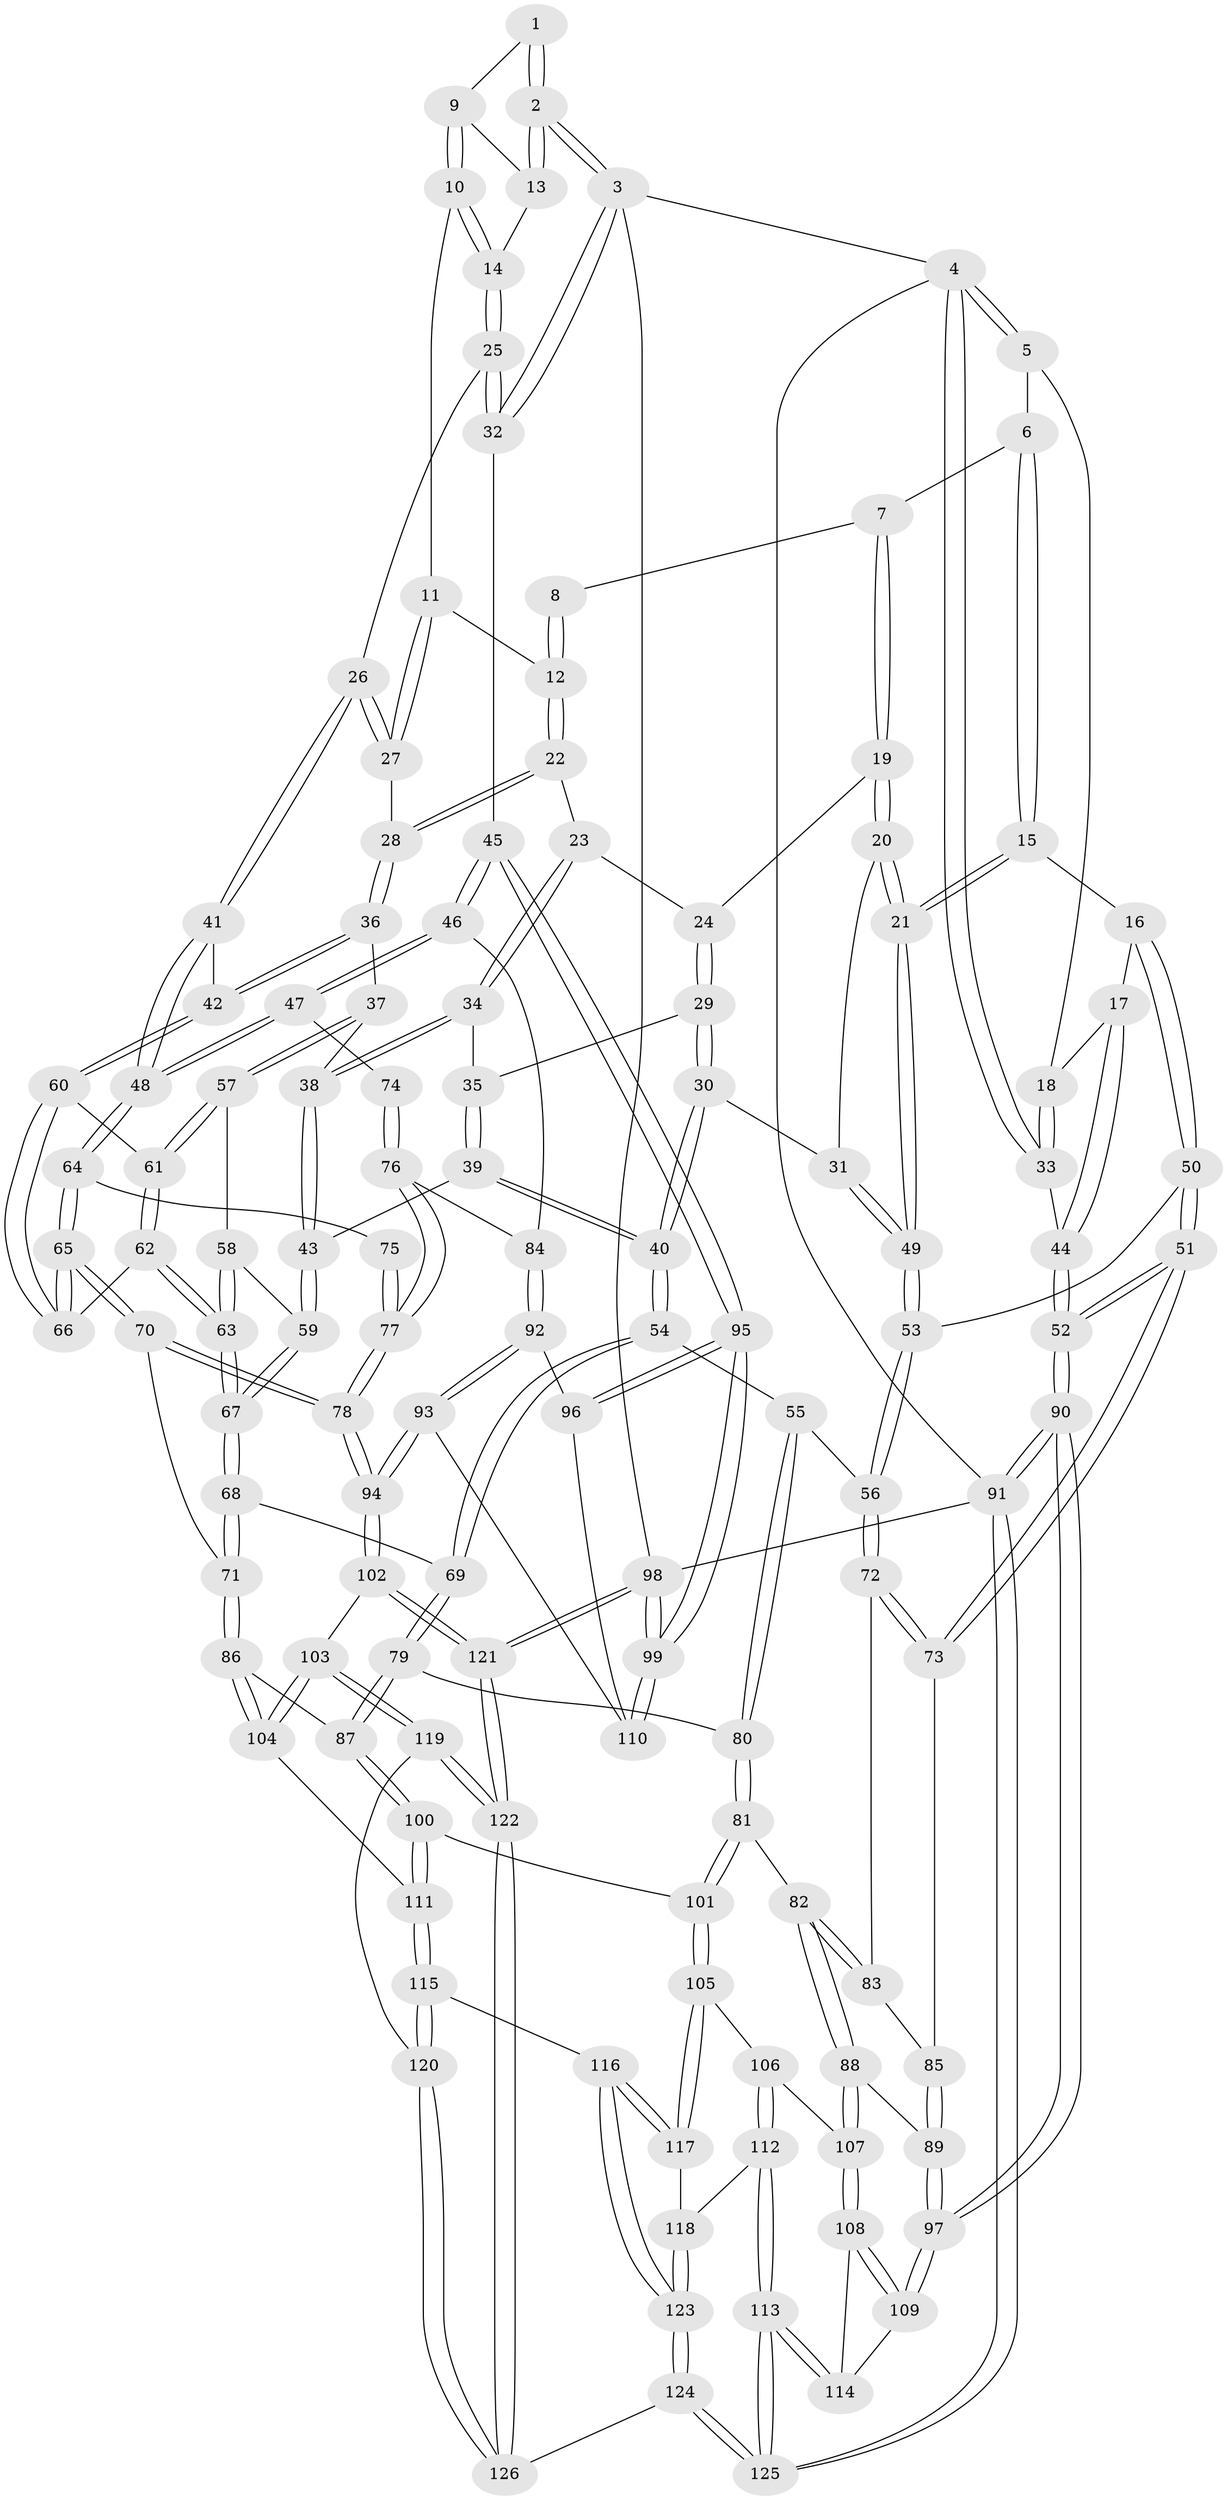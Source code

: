 // Generated by graph-tools (version 1.1) at 2025/11/02/27/25 16:11:56]
// undirected, 126 vertices, 312 edges
graph export_dot {
graph [start="1"]
  node [color=gray90,style=filled];
  1 [pos="+0.8150938509522235+0"];
  2 [pos="+1+0"];
  3 [pos="+1+0"];
  4 [pos="+0+0"];
  5 [pos="+0.1395512027822052+0"];
  6 [pos="+0.2630515210351459+0"];
  7 [pos="+0.2837668223964787+0"];
  8 [pos="+0.5822963623665894+0"];
  9 [pos="+0.8161521824235571+0"];
  10 [pos="+0.8071837633007356+0.0274231785779992"];
  11 [pos="+0.7750741886991952+0.07985664876846363"];
  12 [pos="+0.6098529399907434+0.07445706240979902"];
  13 [pos="+0.9345042636000149+0.07549897117305579"];
  14 [pos="+0.9197736253787371+0.14519133709925236"];
  15 [pos="+0.14773678306233173+0.21887872813794773"];
  16 [pos="+0.10851627757769668+0.21465136237830704"];
  17 [pos="+0.0937353729170137+0.2055728423957971"];
  18 [pos="+0.0412508429512437+0.1677533690409926"];
  19 [pos="+0.3583849322957937+0.05264428567788305"];
  20 [pos="+0.3174536854846613+0.15948245962524232"];
  21 [pos="+0.18007976485203922+0.2501077691049103"];
  22 [pos="+0.6090293175529686+0.07825846146388106"];
  23 [pos="+0.5444947836986296+0.15859100410683455"];
  24 [pos="+0.412557070758291+0.10365273121757711"];
  25 [pos="+0.935918603898666+0.1813545507488555"];
  26 [pos="+0.8979441222662495+0.20320055023232836"];
  27 [pos="+0.761647391941916+0.16029964260981797"];
  28 [pos="+0.7256808871842813+0.19183931583447714"];
  29 [pos="+0.42121283125498327+0.22010766174462232"];
  30 [pos="+0.3866438915202778+0.2700884112380429"];
  31 [pos="+0.34839983287945936+0.2549762867118171"];
  32 [pos="+1+0.2304106634857122"];
  33 [pos="+0+0.18350082949860055"];
  34 [pos="+0.5506285779918849+0.19260663965299288"];
  35 [pos="+0.4661359472152614+0.22974150028496035"];
  36 [pos="+0.7138132995301247+0.22483617314633433"];
  37 [pos="+0.6077813543809532+0.25000349645793646"];
  38 [pos="+0.5602460385997391+0.21034830678218386"];
  39 [pos="+0.45964239309422683+0.31393734686689645"];
  40 [pos="+0.41179124175377835+0.31435189769079397"];
  41 [pos="+0.8557407212938688+0.28461139275453157"];
  42 [pos="+0.7352260483484472+0.26037728426912937"];
  43 [pos="+0.4736813269232461+0.3177894096445253"];
  44 [pos="+0+0.38272332922458574"];
  45 [pos="+1+0.36643429233989544"];
  46 [pos="+1+0.3754202332193011"];
  47 [pos="+1+0.39448341319632635"];
  48 [pos="+0.8664483421935324+0.34581061315123357"];
  49 [pos="+0.2118484182781205+0.33875100804751784"];
  50 [pos="+0+0.38635580122918284"];
  51 [pos="+0+0.45214579712450864"];
  52 [pos="+0+0.4521528238594906"];
  53 [pos="+0.2116866495201147+0.3603874437095848"];
  54 [pos="+0.3460449422093453+0.42698205004630585"];
  55 [pos="+0.32846554694625024+0.4268537337950512"];
  56 [pos="+0.23629627055713315+0.40927015173725406"];
  57 [pos="+0.6051425577066433+0.2829307058622674"];
  58 [pos="+0.5984206443881198+0.2895663811453625"];
  59 [pos="+0.5022555616295665+0.3486100185426116"];
  60 [pos="+0.7290042574600447+0.33559983105192065"];
  61 [pos="+0.6297521417036402+0.3271732802893563"];
  62 [pos="+0.6304703542431025+0.3916225764688494"];
  63 [pos="+0.5345030431823049+0.463454270645307"];
  64 [pos="+0.7876343532820544+0.4256226212967121"];
  65 [pos="+0.7680779342319042+0.4293949671877548"];
  66 [pos="+0.7522848185759392+0.4123049689162489"];
  67 [pos="+0.5342269200487906+0.46371846685785145"];
  68 [pos="+0.5273304354775165+0.4857480317375117"];
  69 [pos="+0.4696570694288612+0.5090734323776372"];
  70 [pos="+0.710808129754852+0.5460160058914763"];
  71 [pos="+0.6467954068365401+0.5578812612266703"];
  72 [pos="+0.2262928404198423+0.4289830328272016"];
  73 [pos="+0+0.5043584630679121"];
  74 [pos="+0.9468450745114905+0.46549623336251345"];
  75 [pos="+0.8557561081832118+0.4705931066921332"];
  76 [pos="+0.9200100199752793+0.5811571918316613"];
  77 [pos="+0.8764588795517507+0.5852484583509941"];
  78 [pos="+0.8037596140050975+0.6344692759042483"];
  79 [pos="+0.45076610439168147+0.5590397034302198"];
  80 [pos="+0.31620366213107226+0.5589353689566301"];
  81 [pos="+0.2706746097821768+0.6059705090090226"];
  82 [pos="+0.2124300582706576+0.581391759109393"];
  83 [pos="+0.2022408791547831+0.5251897550299157"];
  84 [pos="+0.9215420659320176+0.5818212411685528"];
  85 [pos="+0.012001435072087268+0.5364935143271168"];
  86 [pos="+0.6039227182318838+0.7012675115997"];
  87 [pos="+0.4303005429491633+0.6587012282028023"];
  88 [pos="+0.13792216083602296+0.6699341205033312"];
  89 [pos="+0.11370563655192595+0.6659580455217232"];
  90 [pos="+0+0.8788089854088468"];
  91 [pos="+0+1"];
  92 [pos="+1+0.6382824086199123"];
  93 [pos="+0.8593975241459182+0.7583106116828754"];
  94 [pos="+0.8104975578506742+0.7522363863308021"];
  95 [pos="+1+0.6396178629652035"];
  96 [pos="+1+0.6416113213000306"];
  97 [pos="+0+0.8368494192651568"];
  98 [pos="+1+1"];
  99 [pos="+1+1"];
  100 [pos="+0.3869513627942184+0.7037664611185902"];
  101 [pos="+0.37301631119629275+0.7106909093410834"];
  102 [pos="+0.7912033150824229+0.7696430228100954"];
  103 [pos="+0.7260770970648995+0.7987320856448327"];
  104 [pos="+0.6123250579121234+0.7196312650484286"];
  105 [pos="+0.36763182610100703+0.7187730586592771"];
  106 [pos="+0.21093117416726936+0.7387732311731436"];
  107 [pos="+0.16592859187226852+0.7206039436920935"];
  108 [pos="+0.15085676982331758+0.7519917754774106"];
  109 [pos="+0+0.8372111793848942"];
  110 [pos="+0.9150135332691024+0.791648589345177"];
  111 [pos="+0.5242834965681432+0.8123823431040995"];
  112 [pos="+0.234616272862561+0.8841496477006994"];
  113 [pos="+0.1894696938319878+0.9100420103709446"];
  114 [pos="+0.1343634027544772+0.8600923104797092"];
  115 [pos="+0.524898183554126+0.8778557478879849"];
  116 [pos="+0.40931039751865095+0.8954879032982366"];
  117 [pos="+0.3637954213594483+0.7512677629263941"];
  118 [pos="+0.23676261370323762+0.88387342528591"];
  119 [pos="+0.7159879213889218+0.8222782931308913"];
  120 [pos="+0.5683486101643938+0.9131125039953943"];
  121 [pos="+1+1"];
  122 [pos="+0.7916778615902588+1"];
  123 [pos="+0.37782379383154574+0.9480565495294682"];
  124 [pos="+0.39073561664635426+1"];
  125 [pos="+0.07913500841411758+1"];
  126 [pos="+0.591316489329457+1"];
  1 -- 2;
  1 -- 2;
  1 -- 9;
  2 -- 3;
  2 -- 3;
  2 -- 13;
  2 -- 13;
  3 -- 4;
  3 -- 32;
  3 -- 32;
  3 -- 98;
  4 -- 5;
  4 -- 5;
  4 -- 33;
  4 -- 33;
  4 -- 91;
  5 -- 6;
  5 -- 18;
  6 -- 7;
  6 -- 15;
  6 -- 15;
  7 -- 8;
  7 -- 19;
  7 -- 19;
  8 -- 12;
  8 -- 12;
  9 -- 10;
  9 -- 10;
  9 -- 13;
  10 -- 11;
  10 -- 14;
  10 -- 14;
  11 -- 12;
  11 -- 27;
  11 -- 27;
  12 -- 22;
  12 -- 22;
  13 -- 14;
  14 -- 25;
  14 -- 25;
  15 -- 16;
  15 -- 21;
  15 -- 21;
  16 -- 17;
  16 -- 50;
  16 -- 50;
  17 -- 18;
  17 -- 44;
  17 -- 44;
  18 -- 33;
  18 -- 33;
  19 -- 20;
  19 -- 20;
  19 -- 24;
  20 -- 21;
  20 -- 21;
  20 -- 31;
  21 -- 49;
  21 -- 49;
  22 -- 23;
  22 -- 28;
  22 -- 28;
  23 -- 24;
  23 -- 34;
  23 -- 34;
  24 -- 29;
  24 -- 29;
  25 -- 26;
  25 -- 32;
  25 -- 32;
  26 -- 27;
  26 -- 27;
  26 -- 41;
  26 -- 41;
  27 -- 28;
  28 -- 36;
  28 -- 36;
  29 -- 30;
  29 -- 30;
  29 -- 35;
  30 -- 31;
  30 -- 40;
  30 -- 40;
  31 -- 49;
  31 -- 49;
  32 -- 45;
  33 -- 44;
  34 -- 35;
  34 -- 38;
  34 -- 38;
  35 -- 39;
  35 -- 39;
  36 -- 37;
  36 -- 42;
  36 -- 42;
  37 -- 38;
  37 -- 57;
  37 -- 57;
  38 -- 43;
  38 -- 43;
  39 -- 40;
  39 -- 40;
  39 -- 43;
  40 -- 54;
  40 -- 54;
  41 -- 42;
  41 -- 48;
  41 -- 48;
  42 -- 60;
  42 -- 60;
  43 -- 59;
  43 -- 59;
  44 -- 52;
  44 -- 52;
  45 -- 46;
  45 -- 46;
  45 -- 95;
  45 -- 95;
  46 -- 47;
  46 -- 47;
  46 -- 84;
  47 -- 48;
  47 -- 48;
  47 -- 74;
  48 -- 64;
  48 -- 64;
  49 -- 53;
  49 -- 53;
  50 -- 51;
  50 -- 51;
  50 -- 53;
  51 -- 52;
  51 -- 52;
  51 -- 73;
  51 -- 73;
  52 -- 90;
  52 -- 90;
  53 -- 56;
  53 -- 56;
  54 -- 55;
  54 -- 69;
  54 -- 69;
  55 -- 56;
  55 -- 80;
  55 -- 80;
  56 -- 72;
  56 -- 72;
  57 -- 58;
  57 -- 61;
  57 -- 61;
  58 -- 59;
  58 -- 63;
  58 -- 63;
  59 -- 67;
  59 -- 67;
  60 -- 61;
  60 -- 66;
  60 -- 66;
  61 -- 62;
  61 -- 62;
  62 -- 63;
  62 -- 63;
  62 -- 66;
  63 -- 67;
  63 -- 67;
  64 -- 65;
  64 -- 65;
  64 -- 75;
  65 -- 66;
  65 -- 66;
  65 -- 70;
  65 -- 70;
  67 -- 68;
  67 -- 68;
  68 -- 69;
  68 -- 71;
  68 -- 71;
  69 -- 79;
  69 -- 79;
  70 -- 71;
  70 -- 78;
  70 -- 78;
  71 -- 86;
  71 -- 86;
  72 -- 73;
  72 -- 73;
  72 -- 83;
  73 -- 85;
  74 -- 76;
  74 -- 76;
  75 -- 77;
  75 -- 77;
  76 -- 77;
  76 -- 77;
  76 -- 84;
  77 -- 78;
  77 -- 78;
  78 -- 94;
  78 -- 94;
  79 -- 80;
  79 -- 87;
  79 -- 87;
  80 -- 81;
  80 -- 81;
  81 -- 82;
  81 -- 101;
  81 -- 101;
  82 -- 83;
  82 -- 83;
  82 -- 88;
  82 -- 88;
  83 -- 85;
  84 -- 92;
  84 -- 92;
  85 -- 89;
  85 -- 89;
  86 -- 87;
  86 -- 104;
  86 -- 104;
  87 -- 100;
  87 -- 100;
  88 -- 89;
  88 -- 107;
  88 -- 107;
  89 -- 97;
  89 -- 97;
  90 -- 91;
  90 -- 91;
  90 -- 97;
  90 -- 97;
  91 -- 125;
  91 -- 125;
  91 -- 98;
  92 -- 93;
  92 -- 93;
  92 -- 96;
  93 -- 94;
  93 -- 94;
  93 -- 110;
  94 -- 102;
  94 -- 102;
  95 -- 96;
  95 -- 96;
  95 -- 99;
  95 -- 99;
  96 -- 110;
  97 -- 109;
  97 -- 109;
  98 -- 99;
  98 -- 99;
  98 -- 121;
  98 -- 121;
  99 -- 110;
  99 -- 110;
  100 -- 101;
  100 -- 111;
  100 -- 111;
  101 -- 105;
  101 -- 105;
  102 -- 103;
  102 -- 121;
  102 -- 121;
  103 -- 104;
  103 -- 104;
  103 -- 119;
  103 -- 119;
  104 -- 111;
  105 -- 106;
  105 -- 117;
  105 -- 117;
  106 -- 107;
  106 -- 112;
  106 -- 112;
  107 -- 108;
  107 -- 108;
  108 -- 109;
  108 -- 109;
  108 -- 114;
  109 -- 114;
  111 -- 115;
  111 -- 115;
  112 -- 113;
  112 -- 113;
  112 -- 118;
  113 -- 114;
  113 -- 114;
  113 -- 125;
  113 -- 125;
  115 -- 116;
  115 -- 120;
  115 -- 120;
  116 -- 117;
  116 -- 117;
  116 -- 123;
  116 -- 123;
  117 -- 118;
  118 -- 123;
  118 -- 123;
  119 -- 120;
  119 -- 122;
  119 -- 122;
  120 -- 126;
  120 -- 126;
  121 -- 122;
  121 -- 122;
  122 -- 126;
  122 -- 126;
  123 -- 124;
  123 -- 124;
  124 -- 125;
  124 -- 125;
  124 -- 126;
}
